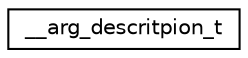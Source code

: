 digraph "Graphical Class Hierarchy"
{
 // LATEX_PDF_SIZE
  edge [fontname="Helvetica",fontsize="10",labelfontname="Helvetica",labelfontsize="10"];
  node [fontname="Helvetica",fontsize="10",shape=record];
  rankdir="LR";
  Node0 [label="__arg_descritpion_t",height=0.2,width=0.4,color="black", fillcolor="white", style="filled",URL="$struct____arg__descritpion__t.html",tooltip=" "];
}
